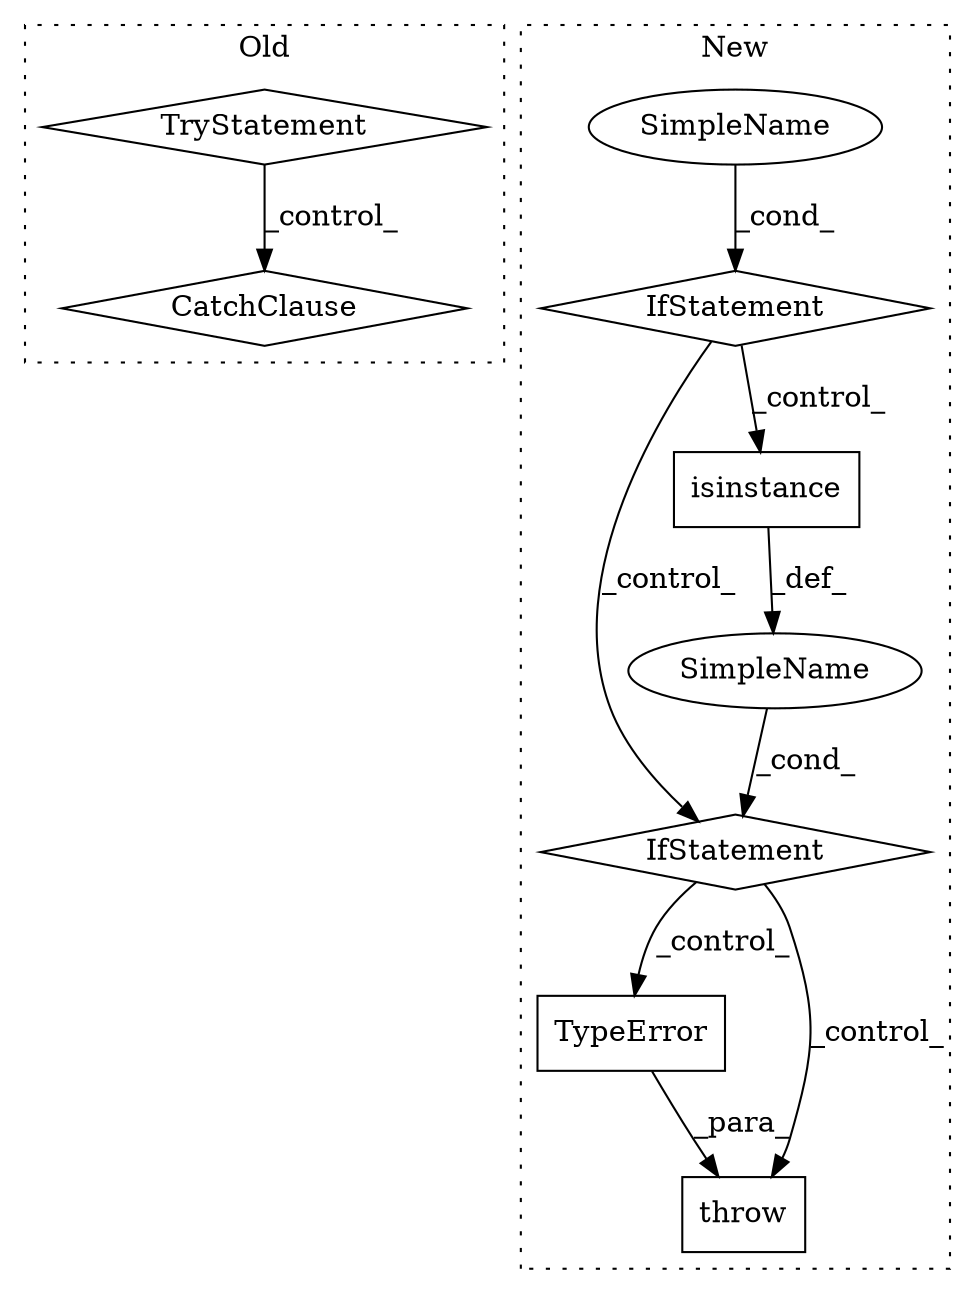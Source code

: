 digraph G {
subgraph cluster0 {
1 [label="TryStatement" a="54" s="1218" l="4" shape="diamond"];
3 [label="CatchClause" a="12" s="1307,1346" l="13,2" shape="diamond"];
label = "Old";
style="dotted";
}
subgraph cluster1 {
2 [label="TypeError" a="32" s="1989,2083" l="10,1" shape="box"];
4 [label="IfStatement" a="25" s="1672,1705" l="4,2" shape="diamond"];
5 [label="SimpleName" a="42" s="" l="" shape="ellipse"];
6 [label="isinstance" a="32" s="1676,1704" l="11,1" shape="box"];
7 [label="throw" a="53" s="1983" l="6" shape="box"];
8 [label="IfStatement" a="25" s="1544,1575" l="4,2" shape="diamond"];
9 [label="SimpleName" a="42" s="" l="" shape="ellipse"];
label = "New";
style="dotted";
}
1 -> 3 [label="_control_"];
2 -> 7 [label="_para_"];
4 -> 7 [label="_control_"];
4 -> 2 [label="_control_"];
5 -> 4 [label="_cond_"];
6 -> 5 [label="_def_"];
8 -> 6 [label="_control_"];
8 -> 4 [label="_control_"];
9 -> 8 [label="_cond_"];
}